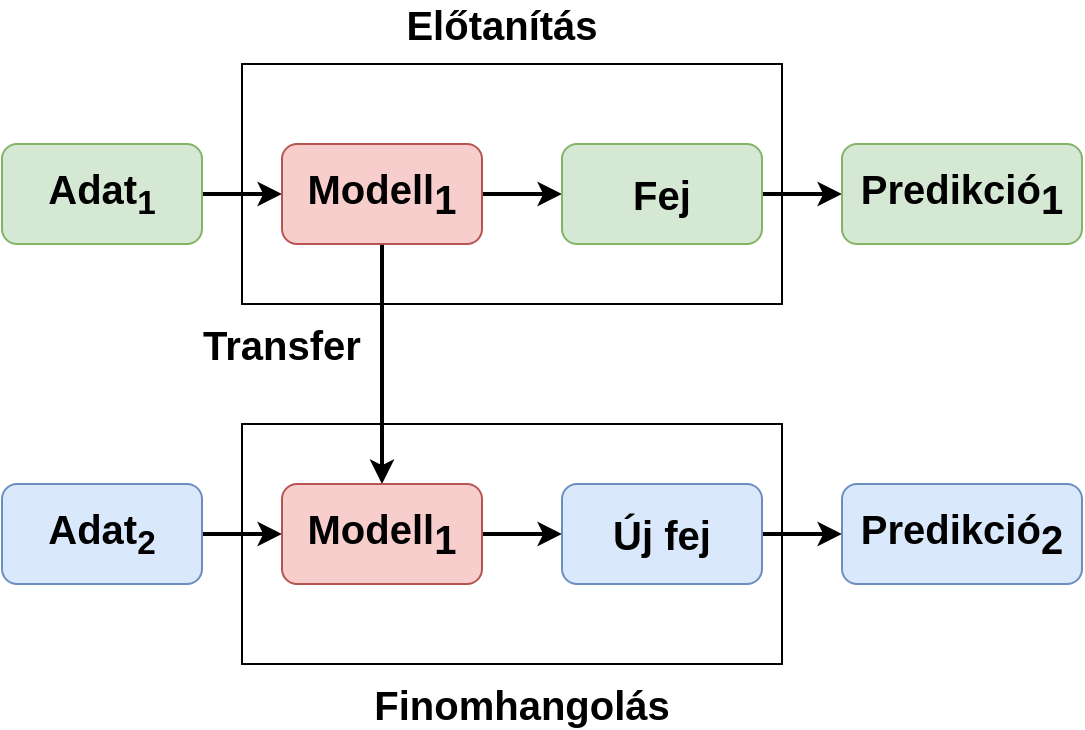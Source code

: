<mxfile version="12.9.11" type="device"><diagram id="x09EiiQfjF-ru3IaMmG_" name="Page-1"><mxGraphModel dx="1361" dy="810" grid="1" gridSize="10" guides="1" tooltips="1" connect="1" arrows="1" fold="1" page="1" pageScale="1" pageWidth="850" pageHeight="1100" math="0" shadow="0"><root><mxCell id="0"/><mxCell id="1" parent="0"/><mxCell id="yPTgFQEGoLWwPluKd8LG-22" value="" style="rounded=0;whiteSpace=wrap;html=1;fontSize=20;fillColor=none;" vertex="1" parent="1"><mxGeometry x="220" y="460" width="270" height="120" as="geometry"/></mxCell><mxCell id="yPTgFQEGoLWwPluKd8LG-21" value="" style="rounded=0;whiteSpace=wrap;html=1;fontSize=20;fillColor=none;" vertex="1" parent="1"><mxGeometry x="220" y="280" width="270" height="120" as="geometry"/></mxCell><mxCell id="yPTgFQEGoLWwPluKd8LG-10" style="edgeStyle=orthogonalEdgeStyle;rounded=0;orthogonalLoop=1;jettySize=auto;html=1;exitX=1;exitY=0.5;exitDx=0;exitDy=0;entryX=0;entryY=0.5;entryDx=0;entryDy=0;strokeWidth=2;" edge="1" parent="1" source="yPTgFQEGoLWwPluKd8LG-1" target="yPTgFQEGoLWwPluKd8LG-4"><mxGeometry relative="1" as="geometry"/></mxCell><mxCell id="yPTgFQEGoLWwPluKd8LG-1" value="&lt;b&gt;&lt;font style=&quot;font-size: 20px&quot;&gt;Adat&lt;sub&gt;1&lt;/sub&gt;&lt;/font&gt;&lt;/b&gt;" style="rounded=1;whiteSpace=wrap;html=1;fillColor=#d5e8d4;strokeColor=#82b366;" vertex="1" parent="1"><mxGeometry x="100" y="320" width="100" height="50" as="geometry"/></mxCell><mxCell id="yPTgFQEGoLWwPluKd8LG-13" style="edgeStyle=orthogonalEdgeStyle;rounded=0;orthogonalLoop=1;jettySize=auto;html=1;exitX=1;exitY=0.5;exitDx=0;exitDy=0;entryX=0;entryY=0.5;entryDx=0;entryDy=0;strokeWidth=2;" edge="1" parent="1" source="yPTgFQEGoLWwPluKd8LG-3" target="yPTgFQEGoLWwPluKd8LG-5"><mxGeometry relative="1" as="geometry"/></mxCell><mxCell id="yPTgFQEGoLWwPluKd8LG-3" value="&lt;b&gt;&lt;font style=&quot;font-size: 20px&quot;&gt;Adat&lt;sub&gt;2&lt;/sub&gt;&lt;/font&gt;&lt;/b&gt;" style="rounded=1;whiteSpace=wrap;html=1;fillColor=#dae8fc;strokeColor=#6c8ebf;" vertex="1" parent="1"><mxGeometry x="100" y="490" width="100" height="50" as="geometry"/></mxCell><mxCell id="yPTgFQEGoLWwPluKd8LG-11" style="edgeStyle=orthogonalEdgeStyle;rounded=0;orthogonalLoop=1;jettySize=auto;html=1;exitX=1;exitY=0.5;exitDx=0;exitDy=0;entryX=0;entryY=0.5;entryDx=0;entryDy=0;strokeWidth=2;fontSize=20;fontStyle=1" edge="1" parent="1" source="yPTgFQEGoLWwPluKd8LG-4" target="yPTgFQEGoLWwPluKd8LG-6"><mxGeometry relative="1" as="geometry"/></mxCell><mxCell id="yPTgFQEGoLWwPluKd8LG-16" style="edgeStyle=orthogonalEdgeStyle;rounded=0;orthogonalLoop=1;jettySize=auto;html=1;exitX=0.5;exitY=1;exitDx=0;exitDy=0;entryX=0.5;entryY=0;entryDx=0;entryDy=0;strokeWidth=2;fontSize=20;" edge="1" parent="1" source="yPTgFQEGoLWwPluKd8LG-4" target="yPTgFQEGoLWwPluKd8LG-5"><mxGeometry relative="1" as="geometry"/></mxCell><mxCell id="yPTgFQEGoLWwPluKd8LG-4" value="Modell&lt;sub style=&quot;font-size: 20px;&quot;&gt;1&lt;/sub&gt;" style="rounded=1;whiteSpace=wrap;html=1;fontSize=20;fontStyle=1;fillColor=#f8cecc;strokeColor=#b85450;" vertex="1" parent="1"><mxGeometry x="240" y="320" width="100" height="50" as="geometry"/></mxCell><mxCell id="yPTgFQEGoLWwPluKd8LG-14" style="edgeStyle=orthogonalEdgeStyle;rounded=0;orthogonalLoop=1;jettySize=auto;html=1;exitX=1;exitY=0.5;exitDx=0;exitDy=0;entryX=0;entryY=0.5;entryDx=0;entryDy=0;strokeWidth=2;fontSize=20;fontStyle=1" edge="1" parent="1" source="yPTgFQEGoLWwPluKd8LG-5" target="yPTgFQEGoLWwPluKd8LG-7"><mxGeometry relative="1" as="geometry"/></mxCell><mxCell id="yPTgFQEGoLWwPluKd8LG-5" value="Modell&lt;sub style=&quot;font-size: 20px;&quot;&gt;1&lt;/sub&gt;" style="rounded=1;whiteSpace=wrap;html=1;fontSize=20;fontStyle=1;fillColor=#f8cecc;strokeColor=#b85450;" vertex="1" parent="1"><mxGeometry x="240" y="490" width="100" height="50" as="geometry"/></mxCell><mxCell id="yPTgFQEGoLWwPluKd8LG-12" style="edgeStyle=orthogonalEdgeStyle;rounded=0;orthogonalLoop=1;jettySize=auto;html=1;exitX=1;exitY=0.5;exitDx=0;exitDy=0;strokeWidth=2;fontSize=20;fontStyle=1" edge="1" parent="1" source="yPTgFQEGoLWwPluKd8LG-6" target="yPTgFQEGoLWwPluKd8LG-8"><mxGeometry relative="1" as="geometry"/></mxCell><mxCell id="yPTgFQEGoLWwPluKd8LG-6" value="Fej" style="rounded=1;whiteSpace=wrap;html=1;fontSize=20;fontStyle=1;fillColor=#d5e8d4;strokeColor=#82b366;" vertex="1" parent="1"><mxGeometry x="380" y="320" width="100" height="50" as="geometry"/></mxCell><mxCell id="yPTgFQEGoLWwPluKd8LG-15" style="edgeStyle=orthogonalEdgeStyle;rounded=0;orthogonalLoop=1;jettySize=auto;html=1;exitX=1;exitY=0.5;exitDx=0;exitDy=0;entryX=0;entryY=0.5;entryDx=0;entryDy=0;strokeWidth=2;fontSize=20;fontStyle=1" edge="1" parent="1" source="yPTgFQEGoLWwPluKd8LG-7" target="yPTgFQEGoLWwPluKd8LG-9"><mxGeometry relative="1" as="geometry"/></mxCell><mxCell id="yPTgFQEGoLWwPluKd8LG-7" value="Új fej" style="rounded=1;whiteSpace=wrap;html=1;fontSize=20;fontStyle=1;fillColor=#dae8fc;strokeColor=#6c8ebf;" vertex="1" parent="1"><mxGeometry x="380" y="490" width="100" height="50" as="geometry"/></mxCell><mxCell id="yPTgFQEGoLWwPluKd8LG-8" value="Predikció&lt;sub style=&quot;font-size: 20px;&quot;&gt;1&lt;/sub&gt;" style="rounded=1;whiteSpace=wrap;html=1;fontSize=20;fontStyle=1;fillColor=#d5e8d4;strokeColor=#82b366;" vertex="1" parent="1"><mxGeometry x="520" y="320" width="120" height="50" as="geometry"/></mxCell><mxCell id="yPTgFQEGoLWwPluKd8LG-9" value="Predikció&lt;sub style=&quot;font-size: 20px;&quot;&gt;2&lt;/sub&gt;" style="rounded=1;whiteSpace=wrap;html=1;fontSize=20;fontStyle=1;fillColor=#dae8fc;strokeColor=#6c8ebf;" vertex="1" parent="1"><mxGeometry x="520" y="490" width="120" height="50" as="geometry"/></mxCell><mxCell id="yPTgFQEGoLWwPluKd8LG-17" value="&lt;b&gt;Transfer&lt;/b&gt;" style="text;html=1;strokeColor=none;fillColor=none;align=center;verticalAlign=middle;whiteSpace=wrap;rounded=0;fontSize=20;" vertex="1" parent="1"><mxGeometry x="220" y="410" width="40" height="20" as="geometry"/></mxCell><mxCell id="yPTgFQEGoLWwPluKd8LG-23" value="&lt;b&gt;Előtanítás&lt;/b&gt;" style="text;html=1;strokeColor=none;fillColor=none;align=center;verticalAlign=middle;whiteSpace=wrap;rounded=0;fontSize=20;" vertex="1" parent="1"><mxGeometry x="330" y="250" width="40" height="20" as="geometry"/></mxCell><mxCell id="yPTgFQEGoLWwPluKd8LG-24" value="&lt;b&gt;Finomhangolás&lt;/b&gt;" style="text;html=1;strokeColor=none;fillColor=none;align=center;verticalAlign=middle;whiteSpace=wrap;rounded=0;fontSize=20;" vertex="1" parent="1"><mxGeometry x="340" y="590" width="40" height="20" as="geometry"/></mxCell></root></mxGraphModel></diagram></mxfile>